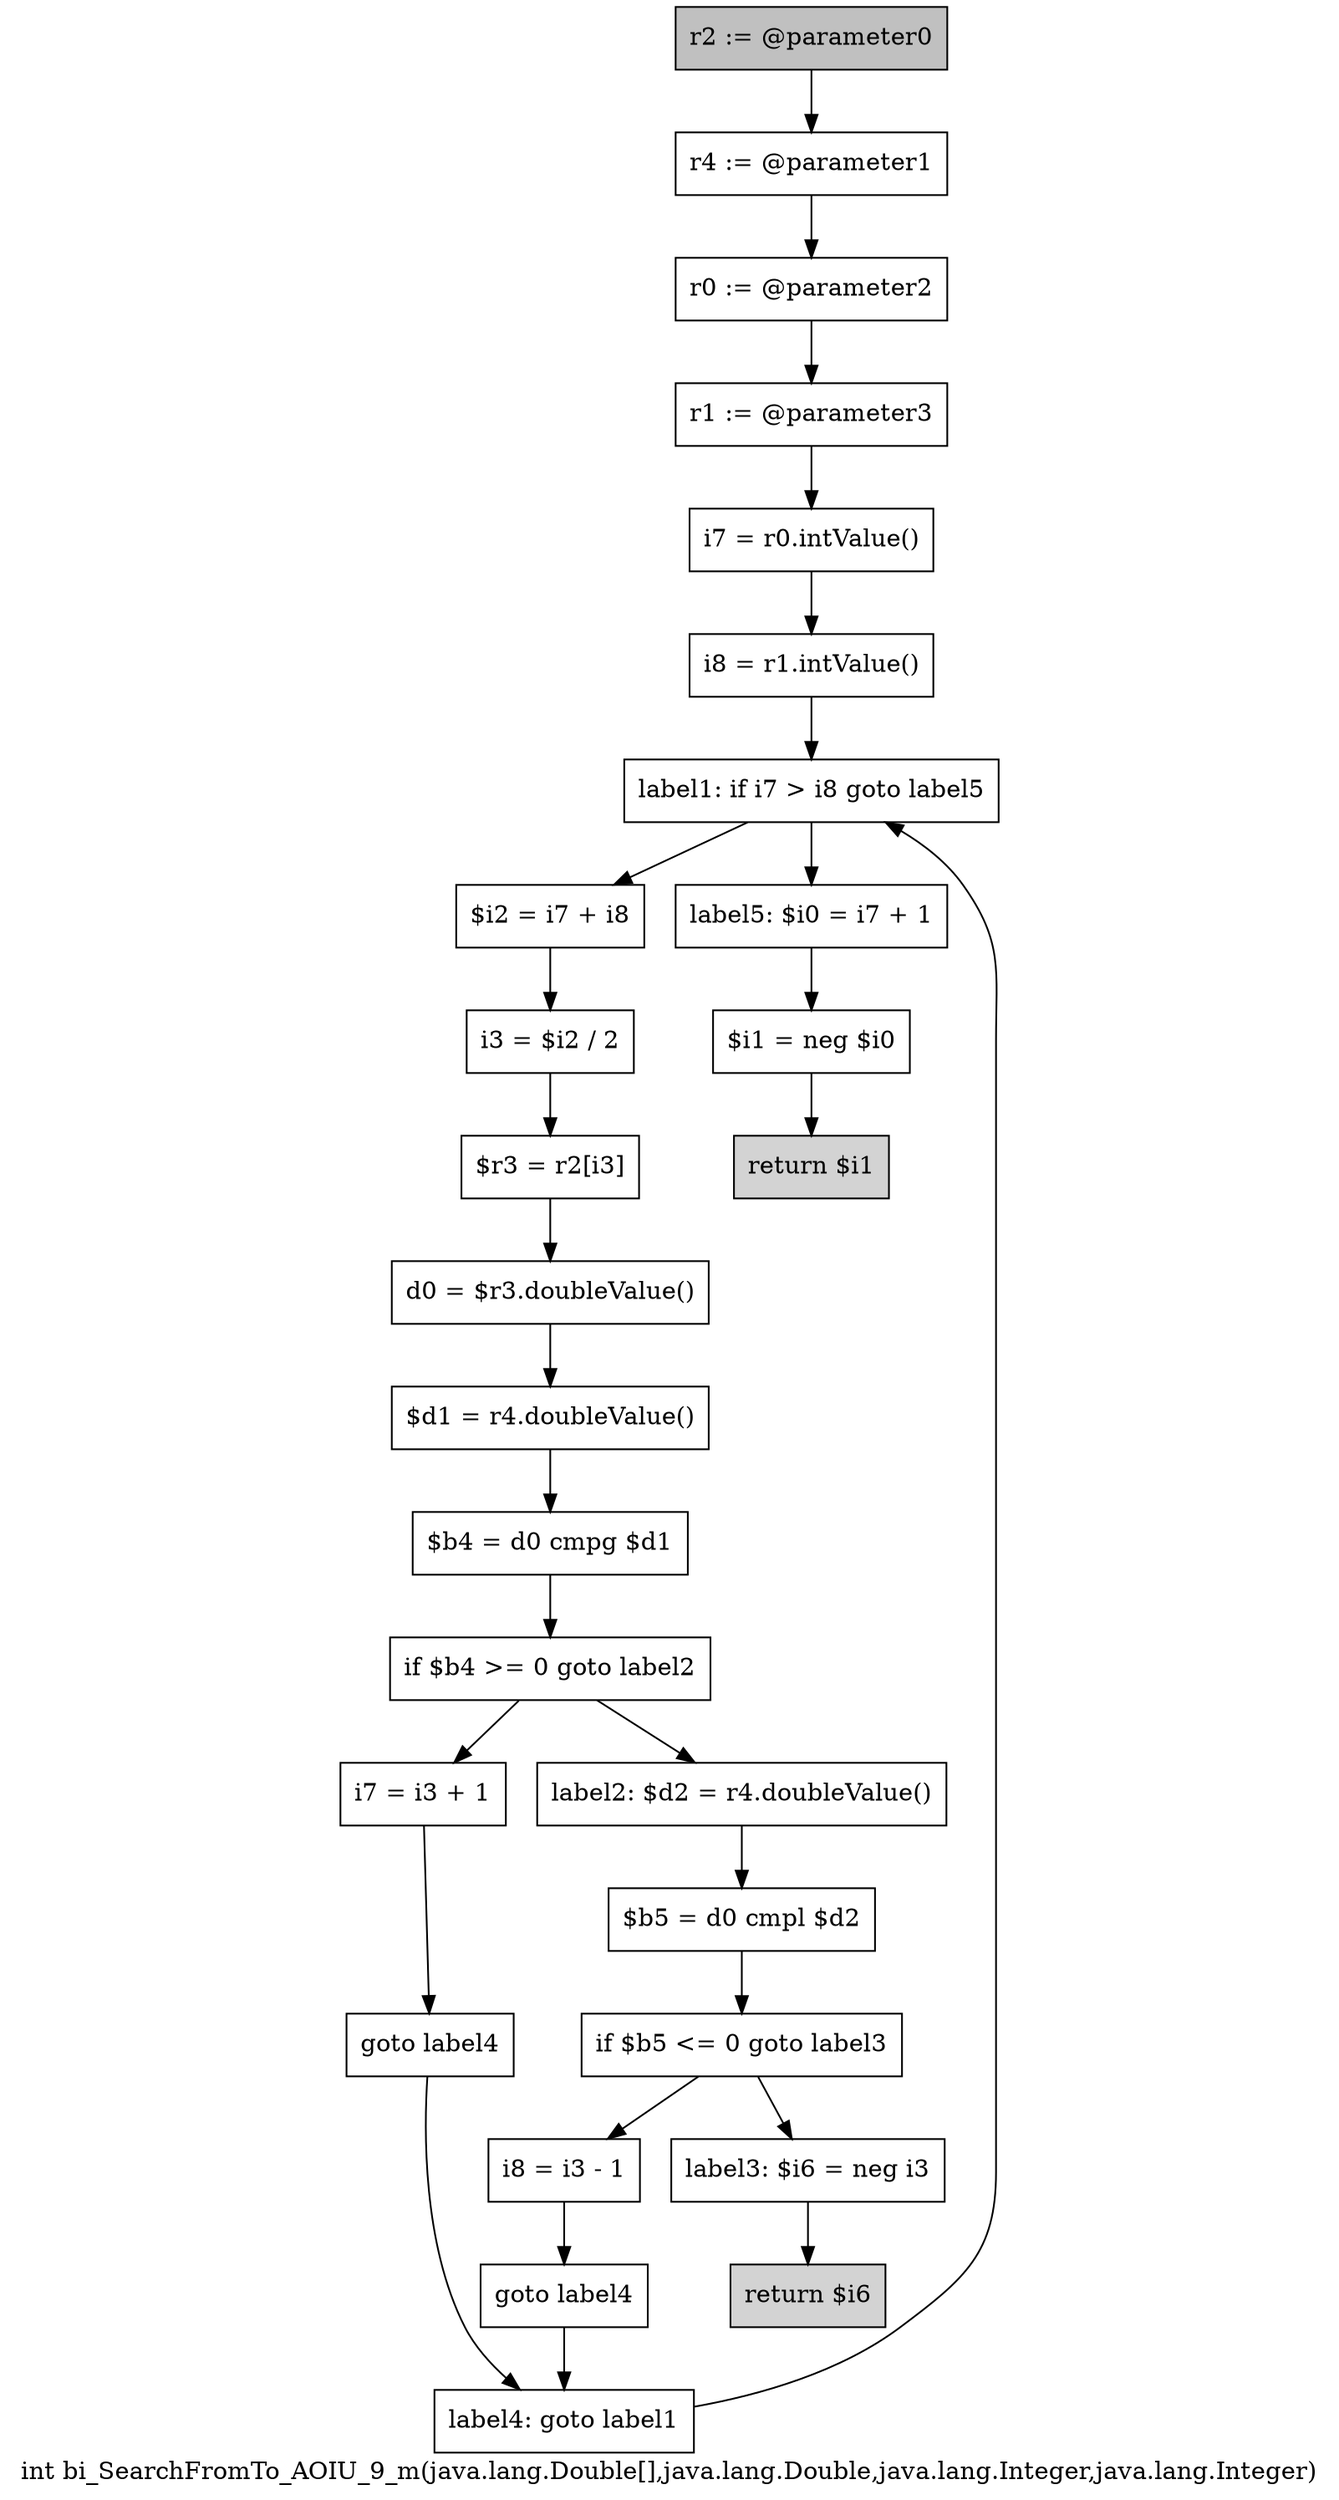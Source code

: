 digraph "int bi_SearchFromTo_AOIU_9_m(java.lang.Double[],java.lang.Double,java.lang.Integer,java.lang.Integer)" {
    label="int bi_SearchFromTo_AOIU_9_m(java.lang.Double[],java.lang.Double,java.lang.Integer,java.lang.Integer)";
    node [shape=box];
    "0" [style=filled,fillcolor=gray,label="r2 := @parameter0",];
    "1" [label="r4 := @parameter1",];
    "0"->"1";
    "2" [label="r0 := @parameter2",];
    "1"->"2";
    "3" [label="r1 := @parameter3",];
    "2"->"3";
    "4" [label="i7 = r0.intValue()",];
    "3"->"4";
    "5" [label="i8 = r1.intValue()",];
    "4"->"5";
    "6" [label="label1: if i7 > i8 goto label5",];
    "5"->"6";
    "7" [label="$i2 = i7 + i8",];
    "6"->"7";
    "24" [label="label5: $i0 = i7 + 1",];
    "6"->"24";
    "8" [label="i3 = $i2 / 2",];
    "7"->"8";
    "9" [label="$r3 = r2[i3]",];
    "8"->"9";
    "10" [label="d0 = $r3.doubleValue()",];
    "9"->"10";
    "11" [label="$d1 = r4.doubleValue()",];
    "10"->"11";
    "12" [label="$b4 = d0 cmpg $d1",];
    "11"->"12";
    "13" [label="if $b4 >= 0 goto label2",];
    "12"->"13";
    "14" [label="i7 = i3 + 1",];
    "13"->"14";
    "16" [label="label2: $d2 = r4.doubleValue()",];
    "13"->"16";
    "15" [label="goto label4",];
    "14"->"15";
    "23" [label="label4: goto label1",];
    "15"->"23";
    "17" [label="$b5 = d0 cmpl $d2",];
    "16"->"17";
    "18" [label="if $b5 <= 0 goto label3",];
    "17"->"18";
    "19" [label="i8 = i3 - 1",];
    "18"->"19";
    "21" [label="label3: $i6 = neg i3",];
    "18"->"21";
    "20" [label="goto label4",];
    "19"->"20";
    "20"->"23";
    "22" [style=filled,fillcolor=lightgray,label="return $i6",];
    "21"->"22";
    "23"->"6";
    "25" [label="$i1 = neg $i0",];
    "24"->"25";
    "26" [style=filled,fillcolor=lightgray,label="return $i1",];
    "25"->"26";
}
